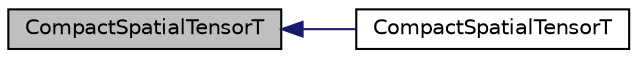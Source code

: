 digraph "CompactSpatialTensorT"
{
  bgcolor="transparent";
  edge [fontname="Helvetica",fontsize="10",labelfontname="Helvetica",labelfontsize="10"];
  node [fontname="Helvetica",fontsize="10",shape=record];
  rankdir="LR";
  Node1 [label="CompactSpatialTensorT",height=0.2,width=0.4,color="black", fillcolor="grey75", style="filled", fontcolor="black"];
  Node1 -> Node2 [dir="back",color="midnightblue",fontsize="10",style="solid",fontname="Helvetica"];
  Node2 [label="CompactSpatialTensorT",height=0.2,width=0.4,color="black",URL="$a00326.html#aee3c92226ad6e5f4b2e052740fd34d71"];
}
